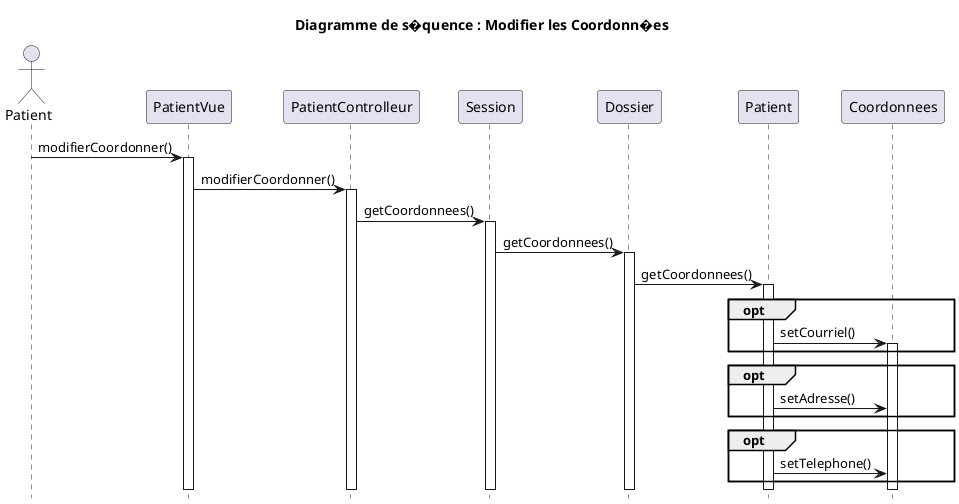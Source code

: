 @startuml
title Diagramme de s�quence : Modifier les Coordonn�es

actor "Patient" as Pat

Pat -> PatientVue: modifierCoordonner()
hidefootbox
activate PatientVue

PatientVue -> PatientControlleur: modifierCoordonner() 
activate PatientControlleur


PatientControlleur -> Session: getCoordonnees()

activate Session
Session -> Dossier: getCoordonnees()
activate Dossier
Dossier -> Patient: getCoordonnees()
activate Patient

opt
Patient -> Coordonnees: setCourriel()
activate Coordonnees
end


opt
Patient -> Coordonnees: setAdresse()
end

opt
Patient -> Coordonnees: setTelephone()
end


@enduml

